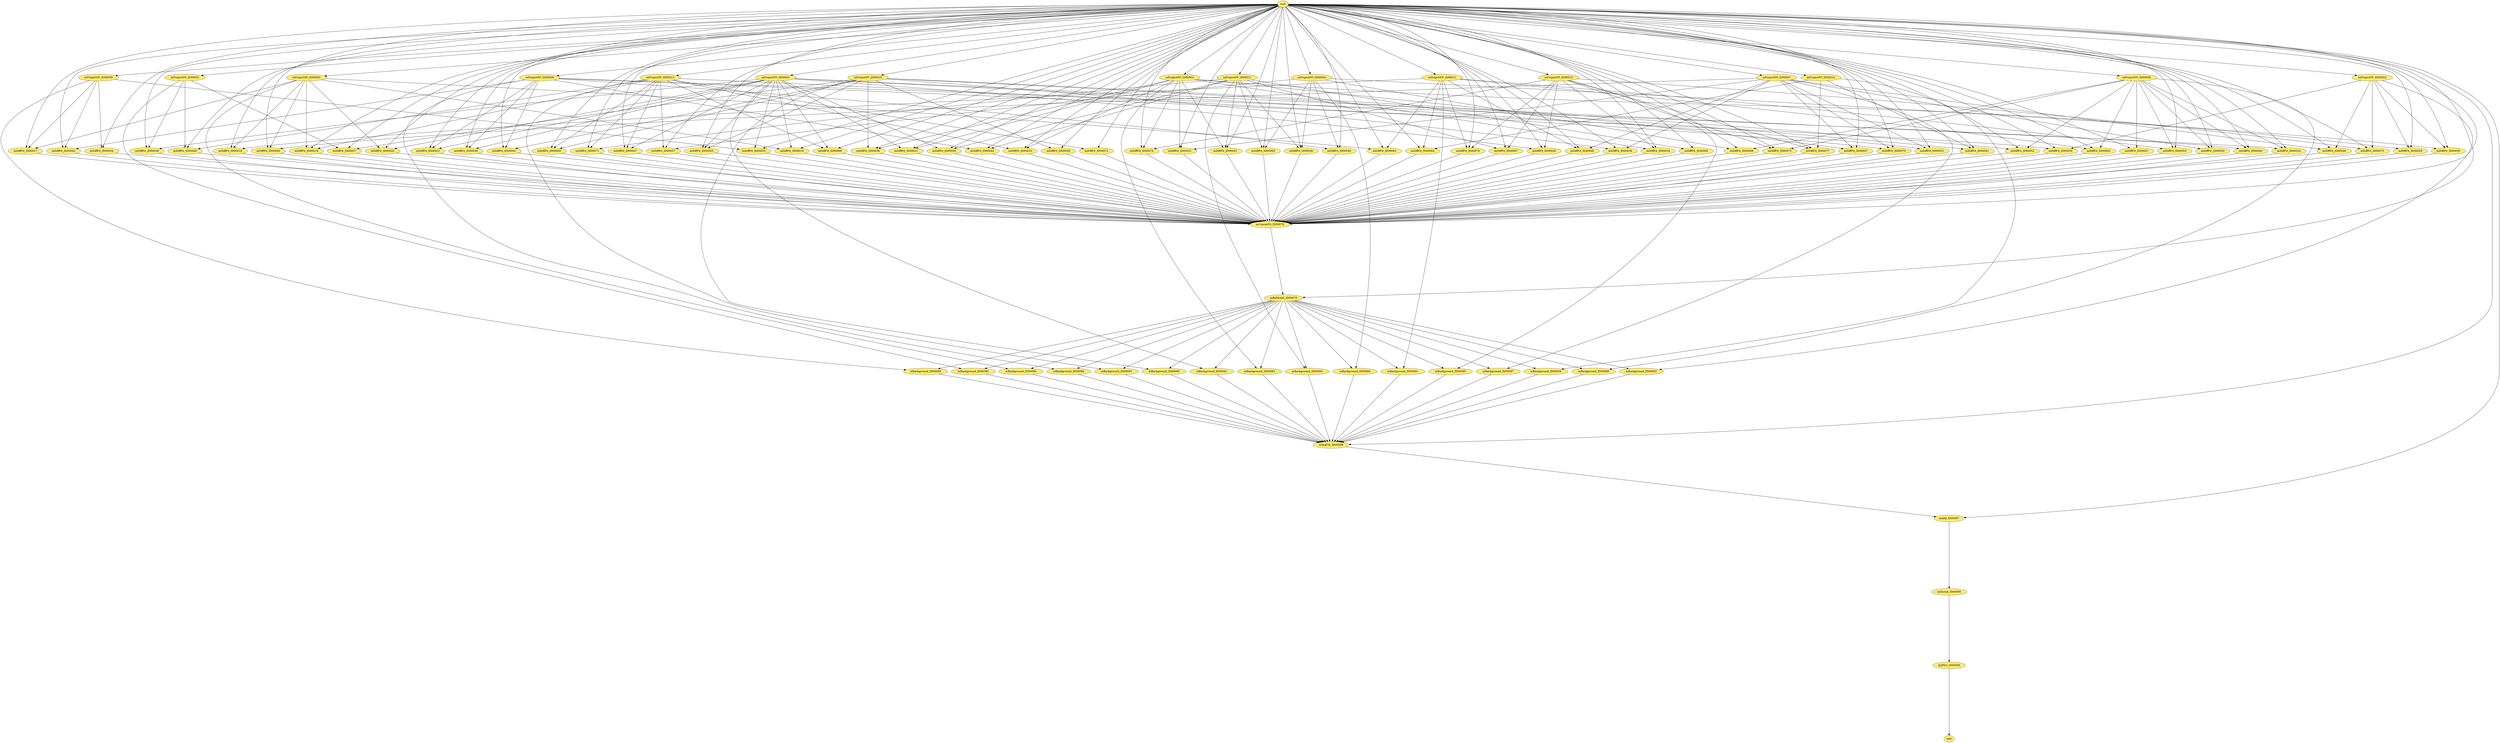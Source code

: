 digraph DAG {
  ranksep=5.0
  node [style=filled,color="#444444",fillcolor="#ffed6f"]
  edge [arrowhead=normal,arrowsize=1.0]

  ID00017 [label="mDiffFit_ID00017",size="4.452000e+10"];
  ID00042 [label="mDiffFit_ID00042",size="4.393200e+10"];
  ID00003 [label="mProjectPP_ID00003",size="5.586000e+10"];
  ID00015 [label="mProjectPP_ID00015",size="5.703600e+10"];
  ID00083 [label="mBackground_ID00083",size="4.506600e+10"];
  ID00038 [label="mDiffFit_ID00038",size="4.372200e+10"];
  ID00069 [label="mDiffFit_ID00069",size="4.477200e+10"];
  ID00054 [label="mDiffFit_ID00054",size="4.435200e+10"];
  ID00018 [label="mDiffFit_ID00018",size="4.443600e+10"];
  ID00074 [label="mDiffFit_ID00074",size="4.405800e+10"];
  ID00004 [label="mProjectPP_ID00004",size="5.527200e+10"];
  ID00045 [label="mDiffFit_ID00045",size="4.435200e+10"];
  ID00084 [label="mBackground_ID00084",size="4.477200e+10"];
  ID00064 [label="mDiffFit_ID00064",size="4.468800e+10"];
  ID00043 [label="mDiffFit_ID00043",size="4.368000e+10"];
  ID00005 [label="mProjectPP_ID00005",size="5.699400e+10"];
  ID00087 [label="mBackground_ID00087",size="4.515000e+10"];
  ID00085 [label="mBackground_ID00085",size="4.405800e+10"];
  ID00055 [label="mDiffFit_ID00055",size="4.397400e+10"];
  ID00071 [label="mDiffFit_ID00071",size="4.380600e+10"];
  ID00095 [label="mBackground_ID00095",size="4.527600e+10"];
  ID00097 [label="mAdd_ID00097",size="4.032000e+10"];
  ID00060 [label="mDiffFit_ID00060",size="4.405800e+10"];
  ID00027 [label="mDiffFit_ID00027",size="4.481400e+10"];
  ID00037 [label="mDiffFit_ID00037",size="4.426800e+10"];
  ID00049 [label="mDiffFit_ID00049",size="4.489800e+10"];
  ID00022 [label="mDiffFit_ID00022",size="4.443600e+10"];
  ID00006 [label="mProjectPP_ID00006",size="5.565000e+10"];
  ID00065 [label="mDiffFit_ID00065",size="4.447800e+10"];
  ID00019 [label="mDiffFit_ID00019",size="4.468800e+10"];
  ID00056 [label="mDiffFit_ID00056",size="4.401600e+10"];
  ID00048 [label="mDiffFit_ID00048",size="4.401600e+10"];
  ID00075 [label="mDiffFit_ID00075",size="4.456200e+10"];
  ID00036 [label="mDiffFit_ID00036",size="4.481400e+10"];
  ID00020 [label="mDiffFit_ID00020",size="4.389000e+10"];
  ID00031 [label="mDiffFit_ID00031",size="4.431000e+10"];
  ID00026 [label="mDiffFit_ID00026",size="4.481400e+10"];
  ID00008 [label="mProjectPP_ID00008",size="5.724600e+10"];
  ID00021 [label="mDiffFit_ID00021",size="4.468800e+10"];
  ID00057 [label="mDiffFit_ID00057",size="4.414200e+10"];
  ID00081 [label="mBackground_ID00081",size="4.603200e+10"];
  ID00076 [label="mDiffFit_ID00076",size="4.397400e+10"];
  ID00052 [label="mDiffFit_ID00052",size="4.477200e+10"];
  ID00009 [label="mProjectPP_ID00009",size="5.754000e+10"];
  ID00082 [label="mBackground_ID00082",size="4.456200e+10"];
  ID00088 [label="mBackground_ID00088",size="4.502400e+10"];
  ID00067 [label="mDiffFit_ID00067",size="4.439400e+10"];
  ID00039 [label="mDiffFit_ID00039",size="4.443600e+10"];
  ID00000 [label="mProjectPP_ID00000",size="5.817000e+10"];
  ID00058 [label="mDiffFit_ID00058",size="4.447800e+10"];
  ID00028 [label="mDiffFit_ID00028",size="4.439400e+10"];
  ID00010 [label="mProjectPP_ID00010",size="5.691000e+10"];
  ID00077 [label="mDiffFit_ID00077",size="4.473000e+10"];
  ID00089 [label="mBackground_ID00089",size="4.561200e+10"];
  ID00051 [label="mDiffFit_ID00051",size="4.431000e+10"];
  ID00040 [label="mDiffFit_ID00040",size="4.414200e+10"];
  ID00030 [label="mDiffFit_ID00030",size="4.582200e+10"];
  ID00011 [label="mProjectPP_ID00011",size="5.800200e+10"];
  ID00044 [label="mDiffFit_ID00044",size="4.426800e+10"];
  ID00059 [label="mDiffFit_ID00059",size="4.502400e+10"];
  ID00090 [label="mBackground_ID00090",size="4.510800e+10"];
  ID00063 [label="mDiffFit_ID00063",size="4.347000e+10"];
  ID00078 [label="mConcatFit_ID00078",size="2.083200e+10"];
  ID00092 [label="mBackground_ID00092",size="4.510800e+10"];
  ID00012 [label="mProjectPP_ID00012",size="5.720400e+10"];
  ID00023 [label="mDiffFit_ID00023",size="4.510800e+10"];
  ID00086 [label="mBackground_ID00086",size="4.578000e+10"];
  ID00098 [label="mShrink_ID00098",size="2.902200e+10"];
  ID00034 [label="mDiffFit_ID00034",size="4.422600e+10"];
  ID00096 [label="mImgTbl_ID00096",size="3.204600e+10"];
  ID00091 [label="mBackground_ID00091",size="4.489800e+10"];
  ID00061 [label="mDiffFit_ID00061",size="4.468800e+10"];
  ID00013 [label="mProjectPP_ID00013",size="5.611200e+10"];
  ID00046 [label="mDiffFit_ID00046",size="4.460400e+10"];
  ID00041 [label="mDiffFit_ID00041",size="4.523400e+10"];
  ID00079 [label="mBgModel_ID00079",size="2.242800e+10"];
  ID00073 [label="mDiffFit_ID00073",size="4.473000e+10"];
  ID00007 [label="mProjectPP_ID00007",size="5.733000e+10"];
  ID00099 [label="mJPEG_ID00099",size="3.486000e+09"];
  ID00070 [label="mDiffFit_ID00070",size="4.523400e+10"];
  ID00014 [label="mProjectPP_ID00014",size="5.531400e+10"];
  ID00068 [label="mDiffFit_ID00068",size="4.456200e+10"];
  ID00080 [label="mBackground_ID00080",size="4.569600e+10"];
  ID00024 [label="mDiffFit_ID00024",size="4.456200e+10"];
  root [label="root",size="0.000000e+00"];
  end [label="end",size="0.000000e+00"];
  ID00001 [label="mProjectPP_ID00001",size="5.506200e+10"];
  ID00072 [label="mDiffFit_ID00072",size="4.531800e+10"];
  ID00050 [label="mDiffFit_ID00050",size="4.473000e+10"];
  ID00093 [label="mBackground_ID00093",size="4.489800e+10"];
  ID00025 [label="mDiffFit_ID00025",size="4.443600e+10"];
  ID00066 [label="mDiffFit_ID00066",size="4.502400e+10"];
  ID00032 [label="mDiffFit_ID00032",size="4.405800e+10"];
  ID00062 [label="mDiffFit_ID00062",size="4.393200e+10"];
  ID00029 [label="mDiffFit_ID00029",size="4.510800e+10"];
  ID00016 [label="mDiffFit_ID00016",size="4.439400e+10"];
  ID00033 [label="mDiffFit_ID00033",size="4.456200e+10"];
  ID00002 [label="mProjectPP_ID00002",size="5.636400e+10"];
  ID00053 [label="mDiffFit_ID00053",size="4.431000e+10"];
  ID00094 [label="mBackground_ID00094",size="4.506600e+10"];
  ID00035 [label="mDiffFit_ID00035",size="4.422600e+10"];
  ID00047 [label="mDiffFit_ID00047",size="4.447800e+10"];

  ID00017 -> ID00078 [size="4.789040e+09"];
  ID00042 -> ID00078 [size="1.257592e+10"];
  ID00003 -> ID00033 [size="2.541043e+11"];
  ID00003 -> ID00056 [size="2.541043e+11"];
  ID00003 -> ID00074 [size="2.541043e+11"];
  ID00003 -> ID00032 [size="2.541043e+11"];
  ID00003 -> ID00029 [size="2.541043e+11"];
  ID00003 -> ID00083 [size="2.541043e+11"];
  ID00003 -> ID00031 [size="2.541043e+11"];
  ID00003 -> ID00034 [size="2.541043e+11"];
  ID00003 -> ID00047 [size="2.541043e+11"];
  ID00003 -> ID00021 [size="2.541043e+11"];
  ID00015 -> ID00077 [size="2.540518e+11"];
  ID00015 -> ID00067 [size="2.540518e+11"];
  ID00015 -> ID00028 [size="2.540518e+11"];
  ID00015 -> ID00076 [size="2.540518e+11"];
  ID00015 -> ID00095 [size="2.540518e+11"];
  ID00015 -> ID00073 [size="2.540518e+11"];
  ID00015 -> ID00075 [size="2.540518e+11"];
  ID00015 -> ID00034 [size="2.540518e+11"];
  ID00015 -> ID00074 [size="2.540518e+11"];
  ID00083 -> ID00096 [size="2.546206e+11"];
  ID00038 -> ID00078 [size="5.626572e+09"];
  ID00069 -> ID00078 [size="7.920454e+09"];
  ID00054 -> ID00078 [size="1.134793e+10"];
  ID00018 -> ID00078 [size="1.221701e+10"];
  ID00074 -> ID00078 [size="1.153046e+10"];
  ID00004 -> ID00049 [size="2.532388e+11"];
  ID00004 -> ID00037 [size="2.532388e+11"];
  ID00004 -> ID00035 [size="2.532388e+11"];
  ID00004 -> ID00040 [size="2.532388e+11"];
  ID00004 -> ID00065 [size="2.532388e+11"];
  ID00004 -> ID00084 [size="2.532388e+11"];
  ID00004 -> ID00036 [size="2.532388e+11"];
  ID00045 -> ID00078 [size="6.455247e+09"];
  ID00084 -> ID00096 [size="2.549944e+11"];
  ID00064 -> ID00078 [size="1.127651e+10"];
  ID00043 -> ID00078 [size="7.631444e+09"];
  ID00005 -> ID00038 [size="2.539147e+11"];
  ID00005 -> ID00085 [size="2.539147e+11"];
  ID00005 -> ID00069 [size="2.539147e+11"];
  ID00005 -> ID00057 [size="2.539147e+11"];
  ID00087 -> ID00096 [size="2.545378e+11"];
  ID00085 -> ID00096 [size="2.545791e+11"];
  ID00055 -> ID00078 [size="4.402217e+09"];
  ID00071 -> ID00078 [size="5.058231e+09"];
  ID00095 -> ID00096 [size="2.544106e+11"];
  ID00097 -> ID00098 [size="4.240620e+12"];
  ID00060 -> ID00078 [size="6.061095e+09"];
  ID00027 -> ID00078 [size="9.551574e+09"];
  ID00037 -> ID00078 [size="1.067989e+10"];
  ID00049 -> ID00078 [size="5.921354e+09"];
  ID00022 -> ID00078 [size="6.065218e+09"];
  ID00006 -> ID00042 [size="2.534469e+11"];
  ID00006 -> ID00044 [size="2.534469e+11"];
  ID00006 -> ID00041 [size="2.534469e+11"];
  ID00006 -> ID00039 [size="2.534469e+11"];
  ID00006 -> ID00040 [size="2.534469e+11"];
  ID00006 -> ID00022 [size="2.534469e+11"];
  ID00006 -> ID00086 [size="2.534469e+11"];
  ID00006 -> ID00043 [size="2.534469e+11"];
  ID00006 -> ID00030 [size="2.534469e+11"];
  ID00065 -> ID00078 [size="4.814692e+09"];
  ID00019 -> ID00078 [size="9.383615e+09"];
  ID00056 -> ID00078 [size="1.079892e+10"];
  ID00048 -> ID00078 [size="1.178395e+10"];
  ID00075 -> ID00078 [size="8.750840e+09"];
  ID00036 -> ID00078 [size="1.096612e+10"];
  ID00020 -> ID00078 [size="1.125192e+10"];
  ID00031 -> ID00078 [size="1.180112e+10"];
  ID00026 -> ID00078 [size="1.075113e+10"];
  ID00008 -> ID00051 [size="2.539571e+11"];
  ID00008 -> ID00053 [size="2.539571e+11"];
  ID00008 -> ID00024 [size="2.539571e+11"];
  ID00008 -> ID00063 [size="2.539571e+11"];
  ID00008 -> ID00050 [size="2.539571e+11"];
  ID00008 -> ID00088 [size="2.539571e+11"];
  ID00008 -> ID00049 [size="2.539571e+11"];
  ID00008 -> ID00075 [size="2.539571e+11"];
  ID00008 -> ID00052 [size="2.539571e+11"];
  ID00008 -> ID00041 [size="2.539571e+11"];
  ID00021 -> ID00078 [size="1.032235e+10"];
  ID00057 -> ID00078 [size="9.822353e+09"];
  ID00081 -> ID00096 [size="2.531631e+11"];
  ID00076 -> ID00078 [size="4.946188e+09"];
  ID00052 -> ID00078 [size="4.840924e+09"];
  ID00009 -> ID00042 [size="2.542098e+11"];
  ID00009 -> ID00054 [size="2.542098e+11"];
  ID00009 -> ID00025 [size="2.542098e+11"];
  ID00009 -> ID00089 [size="2.542098e+11"];
  ID00009 -> ID00017 [size="2.542098e+11"];
  ID00082 -> ID00096 [size="2.533459e+11"];
  ID00088 -> ID00096 [size="2.546422e+11"];
  ID00067 -> ID00078 [size="8.388264e+09"];
  ID00039 -> ID00078 [size="6.953167e+09"];
  ID00000 -> ID00020 [size="2.539356e+11"];
  ID00000 -> ID00017 [size="2.539356e+11"];
  ID00000 -> ID00062 [size="2.539356e+11"];
  ID00000 -> ID00019 [size="2.539356e+11"];
  ID00000 -> ID00018 [size="2.539356e+11"];
  ID00000 -> ID00016 [size="2.539356e+11"];
  ID00000 -> ID00045 [size="2.539356e+11"];
  ID00000 -> ID00080 [size="2.539356e+11"];
  ID00058 -> ID00078 [size="6.902474e+09"];
  ID00028 -> ID00078 [size="1.141078e+10"];
  ID00010 -> ID00056 [size="2.538730e+11"];
  ID00010 -> ID00090 [size="2.538730e+11"];
  ID00010 -> ID00060 [size="2.538730e+11"];
  ID00010 -> ID00059 [size="2.538730e+11"];
  ID00010 -> ID00061 [size="2.538730e+11"];
  ID00010 -> ID00052 [size="2.538730e+11"];
  ID00010 -> ID00058 [size="2.538730e+11"];
  ID00010 -> ID00043 [size="2.538730e+11"];
  ID00010 -> ID00055 [size="2.538730e+11"];
  ID00010 -> ID00057 [size="2.538730e+11"];
  ID00077 -> ID00078 [size="9.464999e+09"];
  ID00089 -> ID00096 [size="2.542927e+11"];
  ID00051 -> ID00078 [size="1.277714e+10"];
  ID00040 -> ID00078 [size="1.055114e+10"];
  ID00030 -> ID00078 [size="1.156130e+10"];
  ID00011 -> ID00091 [size="2.543387e+11"];
  ID00011 -> ID00064 [size="2.543387e+11"];
  ID00011 -> ID00053 [size="2.543387e+11"];
  ID00011 -> ID00063 [size="2.543387e+11"];
  ID00011 -> ID00062 [size="2.543387e+11"];
  ID00011 -> ID00076 [size="2.543387e+11"];
  ID00011 -> ID00018 [size="2.543387e+11"];
  ID00011 -> ID00048 [size="2.543387e+11"];
  ID00044 -> ID00078 [size="1.029819e+10"];
  ID00059 -> ID00078 [size="1.077581e+10"];
  ID00090 -> ID00096 [size="2.534761e+11"];
  ID00063 -> ID00078 [size="6.518308e+09"];
  ID00078 -> ID00079 [size="3.975114e+08"];
  ID00092 -> ID00096 [size="2.545009e+11"];
  ID00012 -> ID00067 [size="2.544228e+11"];
  ID00012 -> ID00032 [size="2.544228e+11"];
  ID00012 -> ID00044 [size="2.544228e+11"];
  ID00012 -> ID00066 [size="2.544228e+11"];
  ID00012 -> ID00026 [size="2.544228e+11"];
  ID00012 -> ID00092 [size="2.544228e+11"];
  ID00012 -> ID00065 [size="2.544228e+11"];
  ID00012 -> ID00071 [size="2.544228e+11"];
  ID00012 -> ID00036 [size="2.544228e+11"];
  ID00023 -> ID00078 [size="7.047743e+09"];
  ID00086 -> ID00096 [size="2.534982e+11"];
  ID00098 -> ID00099 [size="8.484635e+10"];
  ID00034 -> ID00078 [size="6.769329e+09"];
  ID00096 -> ID00097 [size="1.751041e+08"];
  ID00091 -> ID00096 [size="2.547701e+11"];
  ID00061 -> ID00078 [size="5.139859e+09"];
  ID00013 -> ID00070 [size="2.539531e+11"];
  ID00013 -> ID00060 [size="2.539531e+11"];
  ID00013 -> ID00027 [size="2.539531e+11"];
  ID00013 -> ID00019 [size="2.539531e+11"];
  ID00013 -> ID00033 [size="2.539531e+11"];
  ID00013 -> ID00068 [size="2.539531e+11"];
  ID00013 -> ID00072 [size="2.539531e+11"];
  ID00013 -> ID00093 [size="2.539531e+11"];
  ID00013 -> ID00037 [size="2.539531e+11"];
  ID00013 -> ID00071 [size="2.539531e+11"];
  ID00013 -> ID00069 [size="2.539531e+11"];
  ID00046 -> ID00078 [size="6.965779e+09"];
  ID00041 -> ID00078 [size="1.090700e+10"];
  ID00079 -> ID00092 [size="2.595719e+07"];
  ID00079 -> ID00089 [size="2.595719e+07"];
  ID00079 -> ID00086 [size="2.595719e+07"];
  ID00079 -> ID00083 [size="2.595719e+07"];
  ID00079 -> ID00094 [size="2.595719e+07"];
  ID00079 -> ID00080 [size="2.595719e+07"];
  ID00079 -> ID00084 [size="2.595719e+07"];
  ID00079 -> ID00091 [size="2.595719e+07"];
  ID00079 -> ID00088 [size="2.595719e+07"];
  ID00079 -> ID00085 [size="2.595719e+07"];
  ID00079 -> ID00082 [size="2.595719e+07"];
  ID00079 -> ID00093 [size="2.595719e+07"];
  ID00079 -> ID00090 [size="2.595719e+07"];
  ID00079 -> ID00087 [size="2.595719e+07"];
  ID00079 -> ID00081 [size="2.595719e+07"];
  ID00079 -> ID00095 [size="2.595719e+07"];
  ID00073 -> ID00078 [size="9.425696e+09"];
  ID00007 -> ID00070 [size="2.535521e+11"];
  ID00007 -> ID00050 [size="2.535521e+11"];
  ID00007 -> ID00031 [size="2.535521e+11"];
  ID00007 -> ID00045 [size="2.535521e+11"];
  ID00007 -> ID00046 [size="2.535521e+11"];
  ID00007 -> ID00058 [size="2.535521e+11"];
  ID00007 -> ID00087 [size="2.535521e+11"];
  ID00007 -> ID00048 [size="2.535521e+11"];
  ID00007 -> ID00047 [size="2.535521e+11"];
  ID00007 -> ID00023 [size="2.535521e+11"];
  ID00099 -> end [size="1.283186e+10"];
  ID00070 -> ID00078 [size="1.286053e+10"];
  ID00014 -> ID00061 [size="2.540946e+11"];
  ID00014 -> ID00064 [size="2.540946e+11"];
  ID00014 -> ID00077 [size="2.540946e+11"];
  ID00014 -> ID00094 [size="2.540946e+11"];
  ID00068 -> ID00078 [size="7.683603e+09"];
  ID00080 -> ID00096 [size="2.553927e+11"];
  ID00024 -> ID00078 [size="1.224065e+10"];
  root -> ID00017 [size="9.283512e+06"];
  root -> ID00023 [size="9.283512e+06"];
  root -> ID00077 [size="9.283512e+06"];
  root -> ID00003 [size="1.289426e+11"];
  root -> ID00015 [size="1.289426e+11"];
  root -> ID00033 [size="9.283512e+06"];
  root -> ID00022 [size="9.283512e+06"];
  root -> ID00059 [size="9.283512e+06"];
  root -> ID00025 [size="9.283512e+06"];
  root -> ID00009 [size="1.289426e+11"];
  root -> ID00049 [size="9.283512e+06"];
  root -> ID00066 [size="9.283512e+06"];
  root -> ID00054 [size="9.283512e+06"];
  root -> ID00055 [size="9.283512e+06"];
  root -> ID00004 [size="1.289426e+11"];
  root -> ID00045 [size="9.283512e+06"];
  root -> ID00018 [size="9.283512e+06"];
  root -> ID00002 [size="1.289426e+11"];
  root -> ID00037 [size="9.283512e+06"];
  root -> ID00096 [size="8.184149e+07"];
  root -> ID00068 [size="9.283512e+06"];
  root -> ID00014 [size="1.289426e+11"];
  root -> ID00064 [size="9.283512e+06"];
  root -> ID00032 [size="9.283512e+06"];
  root -> ID00012 [size="1.289426e+11"];
  root -> ID00024 [size="9.283512e+06"];
  root -> ID00041 [size="9.283512e+06"];
  root -> ID00020 [size="9.283512e+06"];
  root -> ID00005 [size="1.289426e+11"];
  root -> ID00063 [size="9.283512e+06"];
  root -> ID00071 [size="9.283512e+06"];
  root -> ID00097 [size="9.283512e+06"];
  root -> ID00013 [size="1.289426e+11"];
  root -> ID00027 [size="9.283512e+06"];
  root -> ID00019 [size="9.283512e+06"];
  root -> ID00074 [size="9.283512e+06"];
  root -> ID00040 [size="9.283512e+06"];
  root -> ID00006 [size="1.289426e+11"];
  root -> ID00079 [size="8.184149e+07"];
  root -> ID00057 [size="9.283512e+06"];
  root -> ID00065 [size="9.283512e+06"];
  root -> ID00075 [size="9.283512e+06"];
  root -> ID00046 [size="9.283512e+06"];
  root -> ID00051 [size="9.283512e+06"];
  root -> ID00056 [size="9.283512e+06"];
  root -> ID00043 [size="9.283512e+06"];
  root -> ID00061 [size="9.283512e+06"];
  root -> ID00007 [size="1.289426e+11"];
  root -> ID00036 [size="9.283512e+06"];
  root -> ID00029 [size="9.283512e+06"];
  root -> ID00060 [size="9.283512e+06"];
  root -> ID00030 [size="9.283512e+06"];
  root -> ID00001 [size="1.289426e+11"];
  root -> ID00035 [size="9.283512e+06"];
  root -> ID00031 [size="9.283512e+06"];
  root -> ID00050 [size="9.283512e+06"];
  root -> ID00000 [size="1.289426e+11"];
  root -> ID00026 [size="9.283512e+06"];
  root -> ID00008 [size="1.289426e+11"];
  root -> ID00034 [size="9.283512e+06"];
  root -> ID00038 [size="9.283512e+06"];
  root -> ID00069 [size="9.283512e+06"];
  root -> ID00011 [size="1.289426e+11"];
  root -> ID00073 [size="9.283512e+06"];
  root -> ID00062 [size="9.283512e+06"];
  root -> ID00078 [size="5.160900e+07"];
  root -> ID00076 [size="9.283512e+06"];
  root -> ID00042 [size="9.283512e+06"];
  root -> ID00016 [size="9.283512e+06"];
  root -> ID00052 [size="9.283512e+06"];
  root -> ID00072 [size="9.283512e+06"];
  root -> ID00048 [size="9.283512e+06"];
  root -> ID00021 [size="9.283512e+06"];
  root -> ID00053 [size="9.283512e+06"];
  root -> ID00067 [size="9.283512e+06"];
  root -> ID00039 [size="9.283512e+06"];
  root -> ID00070 [size="9.283512e+06"];
  root -> ID00044 [size="9.283512e+06"];
  root -> ID00058 [size="9.283512e+06"];
  root -> ID00028 [size="9.283512e+06"];
  root -> ID00047 [size="9.283512e+06"];
  root -> ID00010 [size="1.289426e+11"];
  ID00001 -> ID00024 [size="2.554900e+11"];
  ID00001 -> ID00023 [size="2.554900e+11"];
  ID00001 -> ID00038 [size="2.554900e+11"];
  ID00001 -> ID00016 [size="2.554900e+11"];
  ID00001 -> ID00068 [size="2.554900e+11"];
  ID00001 -> ID00039 [size="2.554900e+11"];
  ID00001 -> ID00055 [size="2.554900e+11"];
  ID00001 -> ID00021 [size="2.554900e+11"];
  ID00001 -> ID00020 [size="2.554900e+11"];
  ID00001 -> ID00028 [size="2.554900e+11"];
  ID00001 -> ID00026 [size="2.554900e+11"];
  ID00001 -> ID00022 [size="2.554900e+11"];
  ID00001 -> ID00027 [size="2.554900e+11"];
  ID00001 -> ID00081 [size="2.554900e+11"];
  ID00001 -> ID00025 [size="2.554900e+11"];
  ID00072 -> ID00078 [size="7.782881e+09"];
  ID00050 -> ID00078 [size="1.022277e+10"];
  ID00093 -> ID00096 [size="2.550623e+11"];
  ID00025 -> ID00078 [size="8.641026e+09"];
  ID00066 -> ID00078 [size="9.671771e+09"];
  ID00032 -> ID00078 [size="7.228741e+09"];
  ID00062 -> ID00078 [size="1.052188e+10"];
  ID00029 -> ID00078 [size="7.612633e+09"];
  ID00016 -> ID00078 [size="5.472233e+09"];
  ID00033 -> ID00078 [size="1.072359e+10"];
  ID00002 -> ID00029 [size="2.542646e+11"];
  ID00002 -> ID00046 [size="2.542646e+11"];
  ID00002 -> ID00073 [size="2.542646e+11"];
  ID00002 -> ID00035 [size="2.542646e+11"];
  ID00002 -> ID00030 [size="2.542646e+11"];
  ID00002 -> ID00082 [size="2.542646e+11"];
  ID00053 -> ID00078 [size="1.102994e+10"];
  ID00094 -> ID00096 [size="2.550257e+11"];
  ID00035 -> ID00078 [size="1.053874e+10"];
  ID00047 -> ID00078 [size="9.834629e+09"];
}
